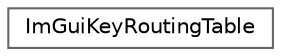 digraph "Graphical Class Hierarchy"
{
 // LATEX_PDF_SIZE
  bgcolor="transparent";
  edge [fontname=Helvetica,fontsize=10,labelfontname=Helvetica,labelfontsize=10];
  node [fontname=Helvetica,fontsize=10,shape=box,height=0.2,width=0.4];
  rankdir="LR";
  Node0 [id="Node000000",label="ImGuiKeyRoutingTable",height=0.2,width=0.4,color="grey40", fillcolor="white", style="filled",URL="$struct_im_gui_key_routing_table.html",tooltip=" "];
}
